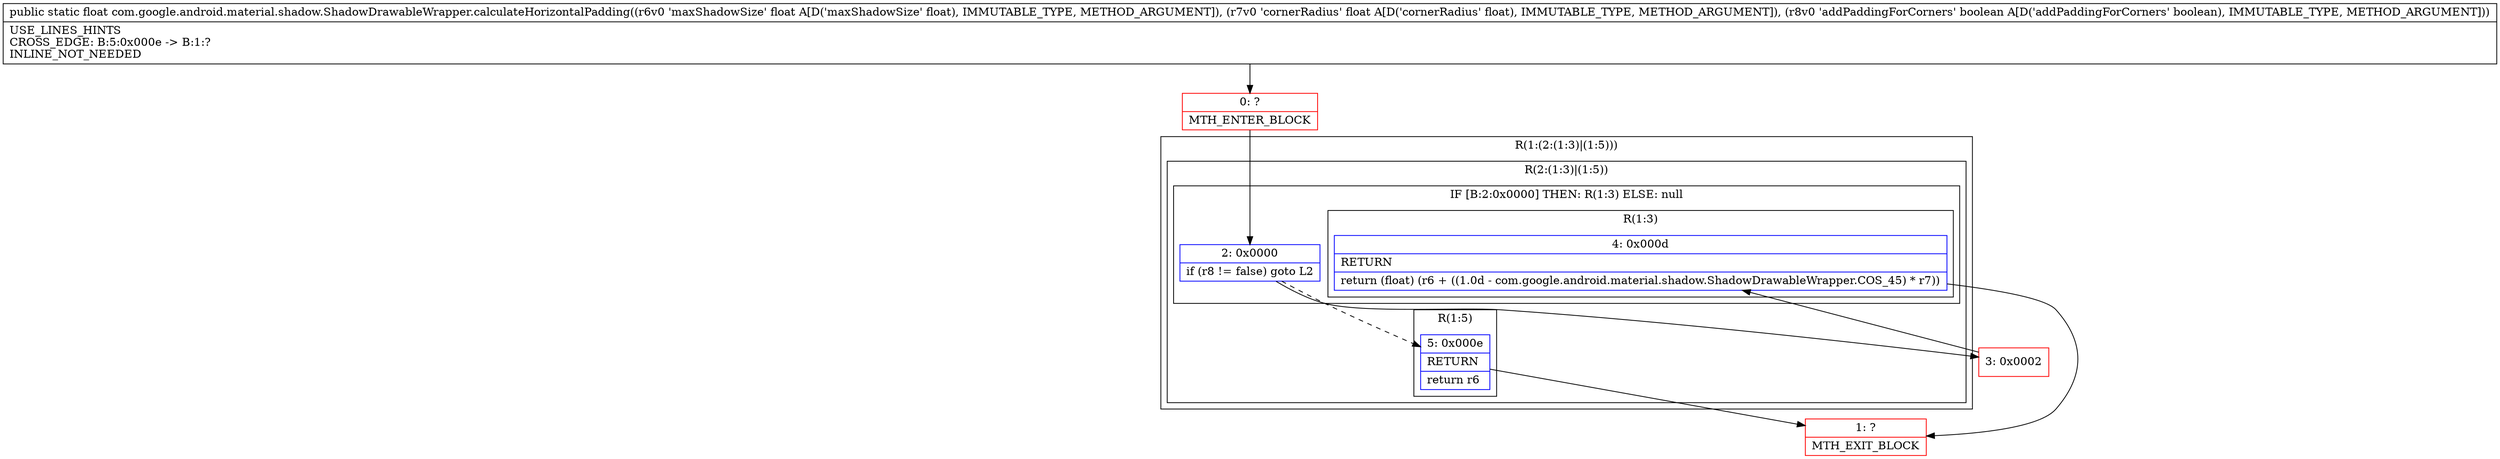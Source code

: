 digraph "CFG forcom.google.android.material.shadow.ShadowDrawableWrapper.calculateHorizontalPadding(FFZ)F" {
subgraph cluster_Region_427080174 {
label = "R(1:(2:(1:3)|(1:5)))";
node [shape=record,color=blue];
subgraph cluster_Region_1404551191 {
label = "R(2:(1:3)|(1:5))";
node [shape=record,color=blue];
subgraph cluster_IfRegion_1681694082 {
label = "IF [B:2:0x0000] THEN: R(1:3) ELSE: null";
node [shape=record,color=blue];
Node_2 [shape=record,label="{2\:\ 0x0000|if (r8 != false) goto L2\l}"];
subgraph cluster_Region_735885346 {
label = "R(1:3)";
node [shape=record,color=blue];
Node_4 [shape=record,label="{4\:\ 0x000d|RETURN\l|return (float) (r6 + ((1.0d \- com.google.android.material.shadow.ShadowDrawableWrapper.COS_45) * r7))\l}"];
}
}
subgraph cluster_Region_391896958 {
label = "R(1:5)";
node [shape=record,color=blue];
Node_5 [shape=record,label="{5\:\ 0x000e|RETURN\l|return r6\l}"];
}
}
}
Node_0 [shape=record,color=red,label="{0\:\ ?|MTH_ENTER_BLOCK\l}"];
Node_3 [shape=record,color=red,label="{3\:\ 0x0002}"];
Node_1 [shape=record,color=red,label="{1\:\ ?|MTH_EXIT_BLOCK\l}"];
MethodNode[shape=record,label="{public static float com.google.android.material.shadow.ShadowDrawableWrapper.calculateHorizontalPadding((r6v0 'maxShadowSize' float A[D('maxShadowSize' float), IMMUTABLE_TYPE, METHOD_ARGUMENT]), (r7v0 'cornerRadius' float A[D('cornerRadius' float), IMMUTABLE_TYPE, METHOD_ARGUMENT]), (r8v0 'addPaddingForCorners' boolean A[D('addPaddingForCorners' boolean), IMMUTABLE_TYPE, METHOD_ARGUMENT]))  | USE_LINES_HINTS\lCROSS_EDGE: B:5:0x000e \-\> B:1:?\lINLINE_NOT_NEEDED\l}"];
MethodNode -> Node_0;Node_2 -> Node_3;
Node_2 -> Node_5[style=dashed];
Node_4 -> Node_1;
Node_5 -> Node_1;
Node_0 -> Node_2;
Node_3 -> Node_4;
}


